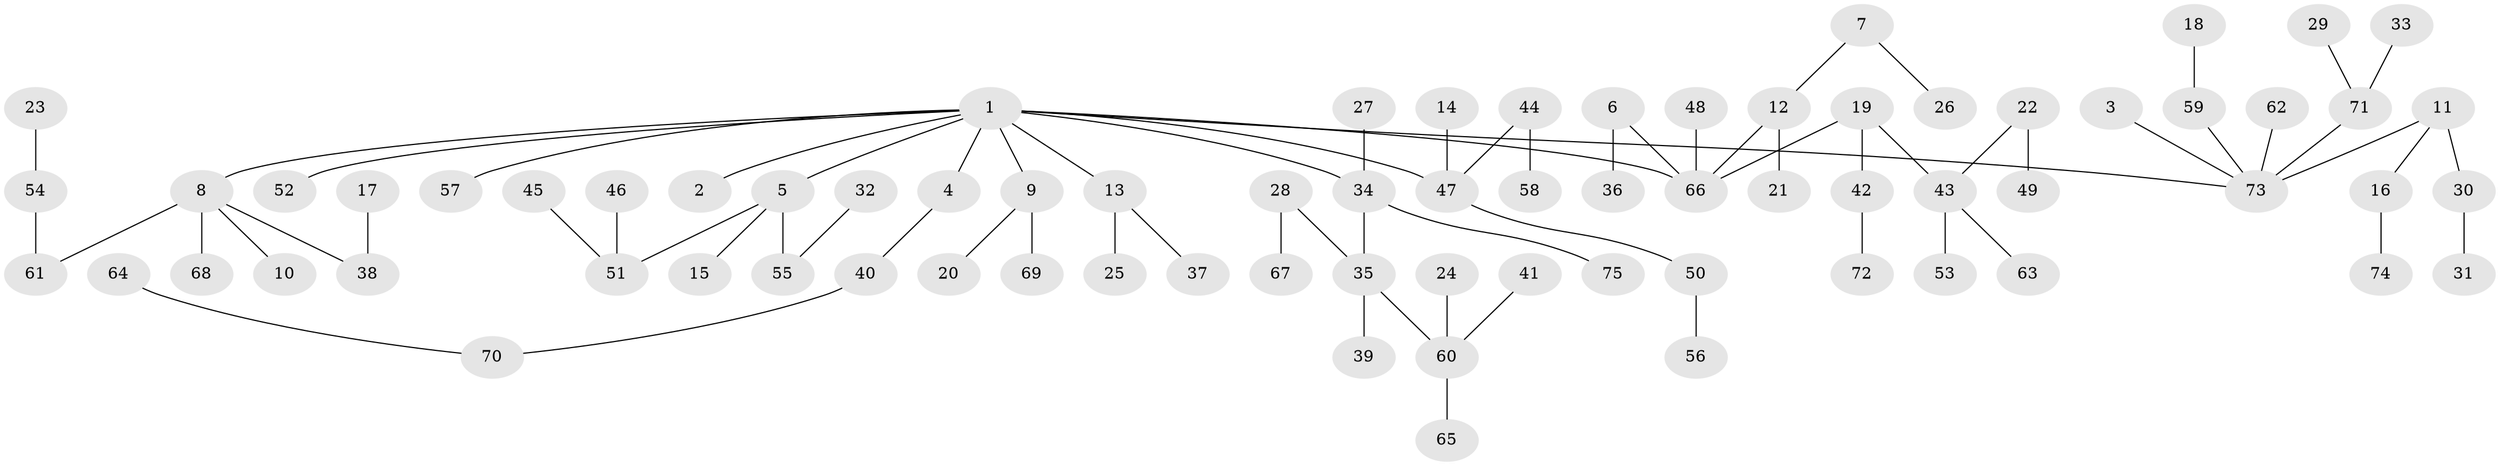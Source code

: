 // original degree distribution, {6: 0.013422818791946308, 8: 0.006711409395973154, 7: 0.006711409395973154, 2: 0.3087248322147651, 5: 0.03355704697986577, 1: 0.4563758389261745, 3: 0.1342281879194631, 4: 0.040268456375838924}
// Generated by graph-tools (version 1.1) at 2025/26/03/09/25 03:26:23]
// undirected, 75 vertices, 74 edges
graph export_dot {
graph [start="1"]
  node [color=gray90,style=filled];
  1;
  2;
  3;
  4;
  5;
  6;
  7;
  8;
  9;
  10;
  11;
  12;
  13;
  14;
  15;
  16;
  17;
  18;
  19;
  20;
  21;
  22;
  23;
  24;
  25;
  26;
  27;
  28;
  29;
  30;
  31;
  32;
  33;
  34;
  35;
  36;
  37;
  38;
  39;
  40;
  41;
  42;
  43;
  44;
  45;
  46;
  47;
  48;
  49;
  50;
  51;
  52;
  53;
  54;
  55;
  56;
  57;
  58;
  59;
  60;
  61;
  62;
  63;
  64;
  65;
  66;
  67;
  68;
  69;
  70;
  71;
  72;
  73;
  74;
  75;
  1 -- 2 [weight=1.0];
  1 -- 4 [weight=1.0];
  1 -- 5 [weight=1.0];
  1 -- 8 [weight=1.0];
  1 -- 9 [weight=1.0];
  1 -- 13 [weight=1.0];
  1 -- 34 [weight=1.0];
  1 -- 47 [weight=1.0];
  1 -- 52 [weight=1.0];
  1 -- 57 [weight=1.0];
  1 -- 66 [weight=1.0];
  1 -- 73 [weight=1.0];
  3 -- 73 [weight=1.0];
  4 -- 40 [weight=1.0];
  5 -- 15 [weight=1.0];
  5 -- 51 [weight=1.0];
  5 -- 55 [weight=1.0];
  6 -- 36 [weight=1.0];
  6 -- 66 [weight=1.0];
  7 -- 12 [weight=1.0];
  7 -- 26 [weight=1.0];
  8 -- 10 [weight=1.0];
  8 -- 38 [weight=1.0];
  8 -- 61 [weight=1.0];
  8 -- 68 [weight=1.0];
  9 -- 20 [weight=1.0];
  9 -- 69 [weight=1.0];
  11 -- 16 [weight=1.0];
  11 -- 30 [weight=1.0];
  11 -- 73 [weight=1.0];
  12 -- 21 [weight=1.0];
  12 -- 66 [weight=1.0];
  13 -- 25 [weight=1.0];
  13 -- 37 [weight=1.0];
  14 -- 47 [weight=1.0];
  16 -- 74 [weight=1.0];
  17 -- 38 [weight=1.0];
  18 -- 59 [weight=1.0];
  19 -- 42 [weight=1.0];
  19 -- 43 [weight=1.0];
  19 -- 66 [weight=1.0];
  22 -- 43 [weight=1.0];
  22 -- 49 [weight=1.0];
  23 -- 54 [weight=1.0];
  24 -- 60 [weight=1.0];
  27 -- 34 [weight=1.0];
  28 -- 35 [weight=1.0];
  28 -- 67 [weight=1.0];
  29 -- 71 [weight=1.0];
  30 -- 31 [weight=1.0];
  32 -- 55 [weight=1.0];
  33 -- 71 [weight=1.0];
  34 -- 35 [weight=1.0];
  34 -- 75 [weight=1.0];
  35 -- 39 [weight=1.0];
  35 -- 60 [weight=1.0];
  40 -- 70 [weight=1.0];
  41 -- 60 [weight=1.0];
  42 -- 72 [weight=1.0];
  43 -- 53 [weight=1.0];
  43 -- 63 [weight=1.0];
  44 -- 47 [weight=1.0];
  44 -- 58 [weight=1.0];
  45 -- 51 [weight=1.0];
  46 -- 51 [weight=1.0];
  47 -- 50 [weight=1.0];
  48 -- 66 [weight=1.0];
  50 -- 56 [weight=1.0];
  54 -- 61 [weight=1.0];
  59 -- 73 [weight=1.0];
  60 -- 65 [weight=1.0];
  62 -- 73 [weight=1.0];
  64 -- 70 [weight=1.0];
  71 -- 73 [weight=1.0];
}
